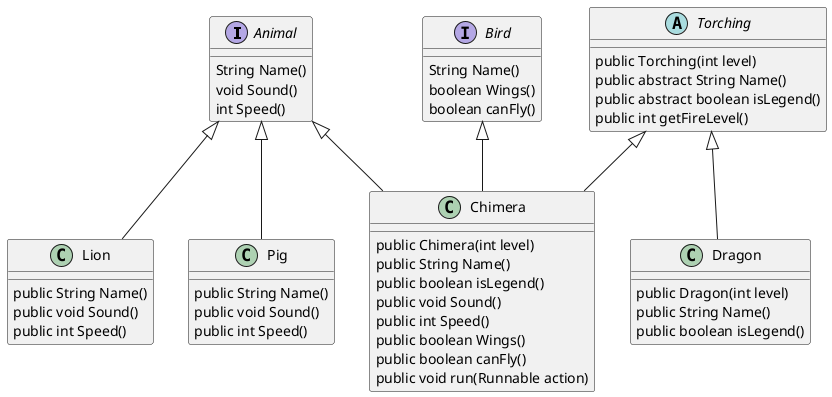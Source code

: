 @startuml
'https://plantuml.com/class-diagram

interface Animal {
String Name()
void Sound()
int Speed()
}

interface Bird{
String Name()
boolean Wings()
boolean canFly()
}

abstract class Torching{
public Torching(int level)
public abstract String Name()
public abstract boolean isLegend()
public int getFireLevel()
}

class Lion{
public String Name()
public void Sound()
public int Speed()
}

class Pig{
public String Name()
public void Sound()
public int Speed()
}

class Dragon{
public Dragon(int level)
public String Name()
public boolean isLegend()
}

class Chimera{
public Chimera(int level)
public String Name()
public boolean isLegend()
public void Sound()
public int Speed()
public boolean Wings()
public boolean canFly()
public void run(Runnable action)
}

Animal <|-- Lion
Animal <|--Pig
Animal <|--Chimera
Bird <|--Chimera
Torching <|-- Dragon
Torching <|-- Chimera

@enduml